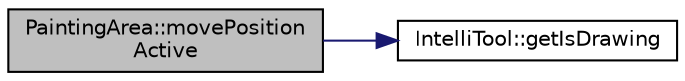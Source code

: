 digraph "PaintingArea::movePositionActive"
{
 // LATEX_PDF_SIZE
  edge [fontname="Helvetica",fontsize="10",labelfontname="Helvetica",labelfontsize="10"];
  node [fontname="Helvetica",fontsize="10",shape=record];
  rankdir="LR";
  Node1 [label="PaintingArea::movePosition\lActive",height=0.2,width=0.4,color="black", fillcolor="grey75", style="filled", fontcolor="black",tooltip="The movePositionActive method moves the active layer to certain position."];
  Node1 -> Node2 [color="midnightblue",fontsize="10",style="solid",fontname="Helvetica"];
  Node2 [label="IntelliTool::getIsDrawing",height=0.2,width=0.4,color="black", fillcolor="white", style="filled",URL="$class_intelli_tool.html#a0020fad2e26315d5c4d96dbc95d1dceb",tooltip=" "];
}
